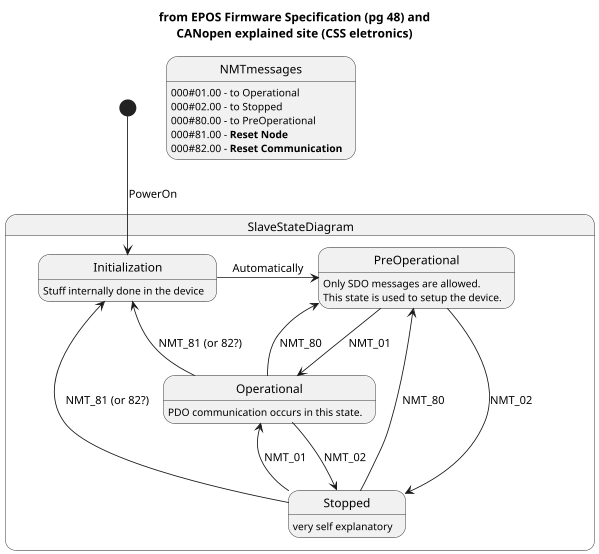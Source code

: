 @startuml
scale 600 width

title from **EPOS Firmware Specification** (pg 48) and\n**CANopen explained** site (CSS eletronics)

state SlaveStateDiagram {
    Initialization -> PreOperational  : Automatically
    PreOperational --> Operational : NMT_01
    Operational --> PreOperational : NMT_80
    PreOperational --> Stopped : NMT_02
    Operational --> Stopped : NMT_02
    Operational --> Initialization : NMT_81 (or 82?)
    Stopped --> PreOperational : NMT_80
    Stopped --> Operational : NMT_01
    Stopped --> Initialization : NMT_81 (or 82?)

    Initialization: Stuff internally done in the device
    PreOperational: Only SDO messages are allowed.
    PreOperational: This state is used to setup the device.
    Operational: PDO communication occurs in this state.
    Stopped: very self explanatory
}

[*] --> Initialization : PowerOn

NMTmessages: 000#01.00 - to Operational
NMTmessages: 000#02.00 - to Stopped
NMTmessages: 000#80.00 - to PreOperational
NMTmessages: 000#81.00 - **Reset Node**
NMTmessages: 000#82.00 - **Reset Communication**

@enduml
